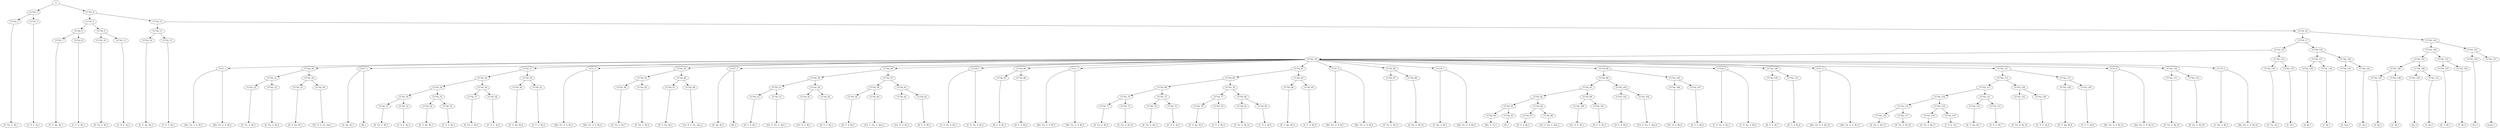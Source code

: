 digraph sample{
"S" -> "CC742_1";
"CC742_1" -> "CC742_2";
"CC742_2" -> "[E  Fis  G  B]_1";
"CC742_1" -> "CC742_3";
"CC742_3" -> "[C  D  E  A]_1";
"S" -> "CC742_4";
"CC742_4" -> "CC742_5";
"CC742_5" -> "CC742_6";
"CC742_6" -> "CC742_7";
"CC742_7" -> "[E  G  Ais  B]_1";
"CC742_6" -> "CC742_8";
"CC742_8" -> "[C  E  G  B]_1";
"CC742_5" -> "CC742_9";
"CC742_9" -> "CC742_10";
"CC742_10" -> "[E  Fis  G  B]_2";
"CC742_9" -> "CC742_11";
"CC742_11" -> "[C  D  E  A]_2";
"CC742_4" -> "CC742_12";
"CC742_12" -> "CC742_13";
"CC742_13" -> "CC742_14";
"CC742_14" -> "[E  G  Ais  B]_2";
"CC742_13" -> "CC742_15";
"CC742_15" -> "[C  E  G  B]_2";
"CC742_12" -> "CC742_16";
"CC742_16" -> "CC742_17";
"CC742_17" -> "CC742_18";
"CC742_18" -> "CC742_19";
"CC742_19" -> "CC51_1";
"CC51_1" -> "[Dis  Fis  G  A  B]_1";
"CC51_1" -> "[Dis  Fis  G  A  B]_2";
"CC742_19" -> "CC742_20";
"CC742_20" -> "CC742_21";
"CC742_21" -> "CC742_22";
"CC742_22" -> "[E  Fis  G  B]_3";
"CC742_21" -> "CC742_23";
"CC742_23" -> "[E  Fis  G  B]_4";
"CC742_20" -> "CC742_24";
"CC742_24" -> "CC742_25";
"CC742_25" -> "[D  E  Fis  B]_1";
"CC742_24" -> "CC742_26";
"CC742_26" -> "[Cis  D  E  Fis  Ais]_1";
"CC742_19" -> "CC477_1";
"CC477_1" -> "[D  Ais  B]_1";
"CC477_1" -> "[B]_1";
"CC742_19" -> "CC742_27";
"CC742_27" -> "CC742_28";
"CC742_28" -> "CC742_29";
"CC742_29" -> "CC742_30";
"CC742_30" -> "CC742_31";
"CC742_31" -> "[E  Fis  G  B]_5";
"CC742_30" -> "CC742_32";
"CC742_32" -> "[C  D  E  A]_3";
"CC742_29" -> "CC742_33";
"CC742_33" -> "CC742_34";
"CC742_34" -> "[E  G  Ais  B]_3";
"CC742_33" -> "CC742_35";
"CC742_35" -> "[C  E  G  B]_3";
"CC742_28" -> "CC742_36";
"CC742_36" -> "CC742_37";
"CC742_37" -> "[E  Fis  G  B]_6";
"CC742_36" -> "CC742_38";
"CC742_38" -> "[C  D  E  A]_4";
"CC742_27" -> "CC742_39";
"CC742_39" -> "CC742_40";
"CC742_40" -> "[E  G  Ais  B]_4";
"CC742_39" -> "CC742_41";
"CC742_41" -> "[C  E  G  B]_4";
"CC742_19" -> "CC51_2";
"CC51_2" -> "[Dis  Fis  G  A  B]_3";
"CC51_2" -> "[Dis  Fis  G  A  B]_4";
"CC742_19" -> "CC742_42";
"CC742_42" -> "CC742_43";
"CC742_43" -> "CC742_44";
"CC742_44" -> "[E  Fis  G  B]_7";
"CC742_43" -> "CC742_45";
"CC742_45" -> "[E  Fis  G  B]_8";
"CC742_42" -> "CC742_46";
"CC742_46" -> "CC742_47";
"CC742_47" -> "[D  E  Fis  B]_2";
"CC742_46" -> "CC742_48";
"CC742_48" -> "[Cis  D  E  Fis  Ais]_2";
"CC742_19" -> "CC477_2";
"CC477_2" -> "[D  Ais  B]_2";
"CC477_2" -> "[B]_2";
"CC742_19" -> "CC742_49";
"CC742_49" -> "CC742_50";
"CC742_50" -> "CC742_51";
"CC742_51" -> "CC742_52";
"CC742_52" -> "[D  G  A  B]_1";
"CC742_51" -> "CC742_53";
"CC742_53" -> "[Cis  E  Fis  G  Ais]_1";
"CC742_50" -> "CC742_54";
"CC742_54" -> "CC742_55";
"CC742_55" -> "[Cis  D  G  B]_1";
"CC742_54" -> "CC742_56";
"CC742_56" -> "[D  E  G  B]_1";
"CC742_49" -> "CC742_57";
"CC742_57" -> "CC742_58";
"CC742_58" -> "CC742_59";
"CC742_59" -> "[D  G  A  B]_2";
"CC742_58" -> "CC742_60";
"CC742_60" -> "[Cis  E  Fis  G  Ais]_2";
"CC742_57" -> "CC742_61";
"CC742_61" -> "CC742_62";
"CC742_62" -> "[Cis  D  G  B]_2";
"CC742_61" -> "CC742_63";
"CC742_63" -> "[D  E  G  B]_2";
"CC742_19" -> "CC318_1";
"CC318_1" -> "[C  D  Fis  A  B]_1";
"CC318_1" -> "[C  D  Fis  A  B]_2";
"CC742_19" -> "CC742_64";
"CC742_64" -> "CC742_65";
"CC742_65" -> "[D  G  A  B]_3";
"CC742_64" -> "CC742_66";
"CC742_66" -> "[D  G  A  B]_4";
"CC742_19" -> "CC51_3";
"CC51_3" -> "[Dis  Fis  G  A  B]_5";
"CC51_3" -> "[Dis  Fis  G  A  B]_6";
"CC742_19" -> "CC742_67";
"CC742_67" -> "CC742_68";
"CC742_68" -> "CC742_69";
"CC742_69" -> "CC742_70";
"CC742_70" -> "CC742_71";
"CC742_71" -> "[E  Fis  G  B]_9";
"CC742_70" -> "CC742_72";
"CC742_72" -> "[E  Fis  G  B]_10";
"CC742_69" -> "CC742_73";
"CC742_73" -> "CC742_74";
"CC742_74" -> "[E  Fis  G  B]_11";
"CC742_73" -> "CC742_75";
"CC742_75" -> "[C  D  E  A]_5";
"CC742_68" -> "CC742_76";
"CC742_76" -> "CC742_77";
"CC742_77" -> "CC742_78";
"CC742_78" -> "[E  G  Ais  B]_5";
"CC742_77" -> "CC742_79";
"CC742_79" -> "[C  E  G  B]_5";
"CC742_76" -> "CC742_80";
"CC742_80" -> "CC742_81";
"CC742_81" -> "[E  Fis  G  B]_12";
"CC742_80" -> "CC742_82";
"CC742_82" -> "[C  D  E  A]_6";
"CC742_67" -> "CC742_83";
"CC742_83" -> "CC742_84";
"CC742_84" -> "[E  G  Ais  B]_6";
"CC742_83" -> "CC742_85";
"CC742_85" -> "[C  E  G  B]_6";
"CC742_19" -> "CC51_4";
"CC51_4" -> "[Dis  Fis  G  A  B]_7";
"CC51_4" -> "[Dis  Fis  G  A  B]_8";
"CC742_19" -> "CC742_86";
"CC742_86" -> "CC742_87";
"CC742_87" -> "[E  Fis  G  B]_13";
"CC742_86" -> "CC742_88";
"CC742_88" -> "[E  Fis  G  B]_14";
"CC742_19" -> "CC179_1";
"CC179_1" -> "[C  Dis  A  B]_1";
"CC179_1" -> "[Dis  Fis  G  A  B]_9";
"CC742_19" -> "CC742_89";
"CC742_89" -> "CC742_90";
"CC742_90" -> "CC742_91";
"CC742_91" -> "CC742_92";
"CC742_92" -> "CC742_93";
"CC742_93" -> "CC742_94";
"CC742_94" -> "[Dis  E  G]_1";
"CC742_93" -> "CC742_95";
"CC742_95" -> "[E]_1";
"CC742_92" -> "CC742_96";
"CC742_96" -> "CC742_97";
"CC742_97" -> "[D  G  A  B]_5";
"CC742_96" -> "CC742_98";
"CC742_98" -> "[Cis  E  Fis  G  Ais]_3";
"CC742_91" -> "CC742_99";
"CC742_99" -> "CC742_100";
"CC742_100" -> "[Cis  D  G  B]_3";
"CC742_99" -> "CC742_101";
"CC742_101" -> "[D  E  G  B]_3";
"CC742_90" -> "CC742_102";
"CC742_102" -> "CC742_103";
"CC742_103" -> "[D  G  A  B]_6";
"CC742_102" -> "CC742_104";
"CC742_104" -> "[Cis  E  Fis  G  Ais]_4";
"CC742_89" -> "CC742_105";
"CC742_105" -> "CC742_106";
"CC742_106" -> "[Cis  D  G  B]_4";
"CC742_105" -> "CC742_107";
"CC742_107" -> "[D  E  G  B]_4";
"CC742_19" -> "CC318_2";
"CC318_2" -> "[C  D  Fis  A  B]_3";
"CC318_2" -> "[C  D  Fis  A  B]_4";
"CC742_19" -> "CC742_108";
"CC742_108" -> "CC742_109";
"CC742_109" -> "[D  G  A  B]_7";
"CC742_108" -> "CC742_110";
"CC742_110" -> "[D  G  A  B]_8";
"CC742_19" -> "CC51_5";
"CC51_5" -> "[Dis  Fis  G  A  B]_10";
"CC51_5" -> "[Dis  Fis  G  A  B]_11";
"CC742_19" -> "CC742_111";
"CC742_111" -> "CC742_112";
"CC742_112" -> "CC742_113";
"CC742_113" -> "CC742_114";
"CC742_114" -> "CC742_115";
"CC742_115" -> "CC742_116";
"CC742_116" -> "[E  Fis  G  B]_15";
"CC742_115" -> "CC742_117";
"CC742_117" -> "[E  Fis  G  B]_16";
"CC742_114" -> "CC742_118";
"CC742_118" -> "CC742_119";
"CC742_119" -> "[E  Fis  G  B]_17";
"CC742_118" -> "CC742_120";
"CC742_120" -> "[C  D  E  A]_7";
"CC742_113" -> "CC742_121";
"CC742_121" -> "CC742_122";
"CC742_122" -> "[E  G  Ais  B]_7";
"CC742_121" -> "CC742_123";
"CC742_123" -> "[C  E  G  B]_7";
"CC742_112" -> "CC742_124";
"CC742_124" -> "CC742_125";
"CC742_125" -> "[E  Fis  G  B]_18";
"CC742_124" -> "CC742_126";
"CC742_126" -> "[C  D  E  A]_8";
"CC742_111" -> "CC742_127";
"CC742_127" -> "CC742_128";
"CC742_128" -> "[E  G  Ais  B]_8";
"CC742_127" -> "CC742_129";
"CC742_129" -> "[C  E  G  B]_8";
"CC742_19" -> "CC51_6";
"CC51_6" -> "[Dis  Fis  G  A  B]_12";
"CC51_6" -> "[Dis  Fis  G  A  B]_13";
"CC742_19" -> "CC742_130";
"CC742_130" -> "CC742_131";
"CC742_131" -> "[E  Fis  G  B]_19";
"CC742_130" -> "CC742_132";
"CC742_132" -> "[E  Fis  G  B]_20";
"CC742_19" -> "CC179_2";
"CC179_2" -> "[C  Dis  A  B]_2";
"CC179_2" -> "[Dis  Fis  G  A  B]_14";
"CC742_18" -> "CC742_133";
"CC742_133" -> "CC742_134";
"CC742_134" -> "[E  Fis  G]_1";
"CC742_133" -> "CC742_135";
"CC742_135" -> "[C  D]_1";
"CC742_17" -> "CC742_136";
"CC742_136" -> "CC742_137";
"CC742_137" -> "CC742_138";
"CC742_138" -> "[A  B]_1";
"CC742_137" -> "CC742_139";
"CC742_139" -> "[C  B]_1";
"CC742_136" -> "CC742_140";
"CC742_140" -> "CC742_141";
"CC742_141" -> "[E  Fis]_1";
"CC742_140" -> "CC742_142";
"CC742_142" -> "[C  D]_2";
"CC742_16" -> "CC742_143";
"CC742_143" -> "CC742_144";
"CC742_144" -> "CC742_145";
"CC742_145" -> "CC742_146";
"CC742_146" -> "CC742_147";
"CC742_147" -> "[A  B]_2";
"CC742_146" -> "CC742_148";
"CC742_148" -> "[C  B]_2";
"CC742_145" -> "CC742_149";
"CC742_149" -> "CC742_150";
"CC742_150" -> "[E]_2";
"CC742_149" -> "CC742_151";
"CC742_151" -> "[C  B]_3";
"CC742_144" -> "CC742_152";
"CC742_152" -> "CC742_153";
"CC742_153" -> "[E  G  B]_1";
"CC742_152" -> "CC742_154";
"CC742_154" -> "[C  B]_4";
"CC742_143" -> "CC742_155";
"CC742_155" -> "CC742_156";
"CC742_156" -> "[E]_3";
"CC742_155" -> "CC742_157";
"CC742_157" -> "[rest]_1";

{rank = min; "S";}
{rank = same; "CC742_1"; "CC742_4";}
{rank = same; "CC742_2"; "CC742_3"; "CC742_5"; "CC742_12";}
{rank = same; "CC742_6"; "CC742_9"; "CC742_13"; "CC742_16";}
{rank = same; "CC742_7"; "CC742_8"; "CC742_10"; "CC742_11"; "CC742_14"; "CC742_15"; "CC742_17"; "CC742_143";}
{rank = same; "CC742_18"; "CC742_136"; "CC742_144"; "CC742_155";}
{rank = same; "CC742_19"; "CC742_133"; "CC742_137"; "CC742_140"; "CC742_145"; "CC742_152"; "CC742_156"; "CC742_157";}
{rank = same; "CC51_1"; "CC742_20"; "CC477_1"; "CC742_27"; "CC51_2"; "CC742_42"; "CC477_2"; "CC742_49"; "CC318_1"; "CC742_64"; "CC51_3"; "CC742_67"; "CC51_4"; "CC742_86"; "CC179_1"; "CC742_89"; "CC318_2"; "CC742_108"; "CC51_5"; "CC742_111"; "CC51_6"; "CC742_130"; "CC179_2"; "CC742_134"; "CC742_135"; "CC742_138"; "CC742_139"; "CC742_141"; "CC742_142"; "CC742_146"; "CC742_149"; "CC742_153"; "CC742_154";}
{rank = same; "CC742_21"; "CC742_24"; "CC742_28"; "CC742_39"; "CC742_43"; "CC742_46"; "CC742_50"; "CC742_57"; "CC742_65"; "CC742_66"; "CC742_68"; "CC742_83"; "CC742_87"; "CC742_88"; "CC742_90"; "CC742_105"; "CC742_109"; "CC742_110"; "CC742_112"; "CC742_127"; "CC742_131"; "CC742_132"; "CC742_147"; "CC742_148"; "CC742_150"; "CC742_151";}
{rank = same; "CC742_22"; "CC742_23"; "CC742_25"; "CC742_26"; "CC742_29"; "CC742_36"; "CC742_40"; "CC742_41"; "CC742_44"; "CC742_45"; "CC742_47"; "CC742_48"; "CC742_51"; "CC742_54"; "CC742_58"; "CC742_61"; "CC742_69"; "CC742_76"; "CC742_84"; "CC742_85"; "CC742_91"; "CC742_102"; "CC742_106"; "CC742_107"; "CC742_113"; "CC742_124"; "CC742_128"; "CC742_129";}
{rank = same; "CC742_30"; "CC742_33"; "CC742_37"; "CC742_38"; "CC742_52"; "CC742_53"; "CC742_55"; "CC742_56"; "CC742_59"; "CC742_60"; "CC742_62"; "CC742_63"; "CC742_70"; "CC742_73"; "CC742_77"; "CC742_80"; "CC742_92"; "CC742_99"; "CC742_103"; "CC742_104"; "CC742_114"; "CC742_121"; "CC742_125"; "CC742_126";}
{rank = same; "CC742_31"; "CC742_32"; "CC742_34"; "CC742_35"; "CC742_71"; "CC742_72"; "CC742_74"; "CC742_75"; "CC742_78"; "CC742_79"; "CC742_81"; "CC742_82"; "CC742_93"; "CC742_96"; "CC742_100"; "CC742_101"; "CC742_115"; "CC742_118"; "CC742_122"; "CC742_123";}
{rank = same; "CC742_94"; "CC742_95"; "CC742_97"; "CC742_98"; "CC742_116"; "CC742_117"; "CC742_119"; "CC742_120";}
{rank = same; "[A  B]_1"; "[A  B]_2"; "[B]_1"; "[B]_2"; "[C  B]_1"; "[C  B]_2"; "[C  B]_3"; "[C  B]_4"; "[C  D  E  A]_1"; "[C  D  E  A]_2"; "[C  D  E  A]_3"; "[C  D  E  A]_4"; "[C  D  E  A]_5"; "[C  D  E  A]_6"; "[C  D  E  A]_7"; "[C  D  E  A]_8"; "[C  D  Fis  A  B]_1"; "[C  D  Fis  A  B]_2"; "[C  D  Fis  A  B]_3"; "[C  D  Fis  A  B]_4"; "[C  D]_1"; "[C  D]_2"; "[C  Dis  A  B]_1"; "[C  Dis  A  B]_2"; "[C  E  G  B]_1"; "[C  E  G  B]_2"; "[C  E  G  B]_3"; "[C  E  G  B]_4"; "[C  E  G  B]_5"; "[C  E  G  B]_6"; "[C  E  G  B]_7"; "[C  E  G  B]_8"; "[Cis  D  E  Fis  Ais]_1"; "[Cis  D  E  Fis  Ais]_2"; "[Cis  D  G  B]_1"; "[Cis  D  G  B]_2"; "[Cis  D  G  B]_3"; "[Cis  D  G  B]_4"; "[Cis  E  Fis  G  Ais]_1"; "[Cis  E  Fis  G  Ais]_2"; "[Cis  E  Fis  G  Ais]_3"; "[Cis  E  Fis  G  Ais]_4"; "[D  Ais  B]_1"; "[D  Ais  B]_2"; "[D  E  Fis  B]_1"; "[D  E  Fis  B]_2"; "[D  E  G  B]_1"; "[D  E  G  B]_2"; "[D  E  G  B]_3"; "[D  E  G  B]_4"; "[D  G  A  B]_1"; "[D  G  A  B]_2"; "[D  G  A  B]_3"; "[D  G  A  B]_4"; "[D  G  A  B]_5"; "[D  G  A  B]_6"; "[D  G  A  B]_7"; "[D  G  A  B]_8"; "[Dis  E  G]_1"; "[Dis  Fis  G  A  B]_1"; "[Dis  Fis  G  A  B]_2"; "[Dis  Fis  G  A  B]_3"; "[Dis  Fis  G  A  B]_4"; "[Dis  Fis  G  A  B]_5"; "[Dis  Fis  G  A  B]_6"; "[Dis  Fis  G  A  B]_7"; "[Dis  Fis  G  A  B]_8"; "[Dis  Fis  G  A  B]_9"; "[Dis  Fis  G  A  B]_10"; "[Dis  Fis  G  A  B]_11"; "[Dis  Fis  G  A  B]_12"; "[Dis  Fis  G  A  B]_13"; "[Dis  Fis  G  A  B]_14"; "[E  Fis  G  B]_1"; "[E  Fis  G  B]_2"; "[E  Fis  G  B]_3"; "[E  Fis  G  B]_4"; "[E  Fis  G  B]_5"; "[E  Fis  G  B]_6"; "[E  Fis  G  B]_7"; "[E  Fis  G  B]_8"; "[E  Fis  G  B]_9"; "[E  Fis  G  B]_10"; "[E  Fis  G  B]_11"; "[E  Fis  G  B]_12"; "[E  Fis  G  B]_13"; "[E  Fis  G  B]_14"; "[E  Fis  G  B]_15"; "[E  Fis  G  B]_16"; "[E  Fis  G  B]_17"; "[E  Fis  G  B]_18"; "[E  Fis  G  B]_19"; "[E  Fis  G  B]_20"; "[E  Fis  G]_1"; "[E  Fis]_1"; "[E  G  Ais  B]_1"; "[E  G  Ais  B]_2"; "[E  G  Ais  B]_3"; "[E  G  Ais  B]_4"; "[E  G  Ais  B]_5"; "[E  G  Ais  B]_6"; "[E  G  Ais  B]_7"; "[E  G  Ais  B]_8"; "[E  G  B]_1"; "[E]_1"; "[E]_2"; "[E]_3"; "[rest]_1";}
}